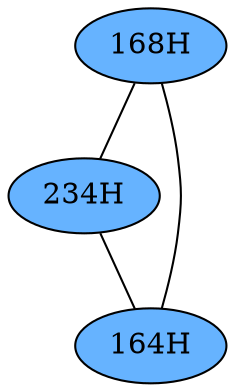 // The Round Table
graph {
	"168H" [fillcolor="#66B3FF" style=radial]
	"234H" [fillcolor="#66B3FF" style=radial]
	"168H" -- "234H" [penwidth=1]
	"168H" [fillcolor="#66B3FF" style=radial]
	"164H" [fillcolor="#66B3FF" style=radial]
	"168H" -- "164H" [penwidth=1]
	"234H" [fillcolor="#66B3FF" style=radial]
	"164H" [fillcolor="#66B3FF" style=radial]
	"234H" -- "164H" [penwidth=1]
}
